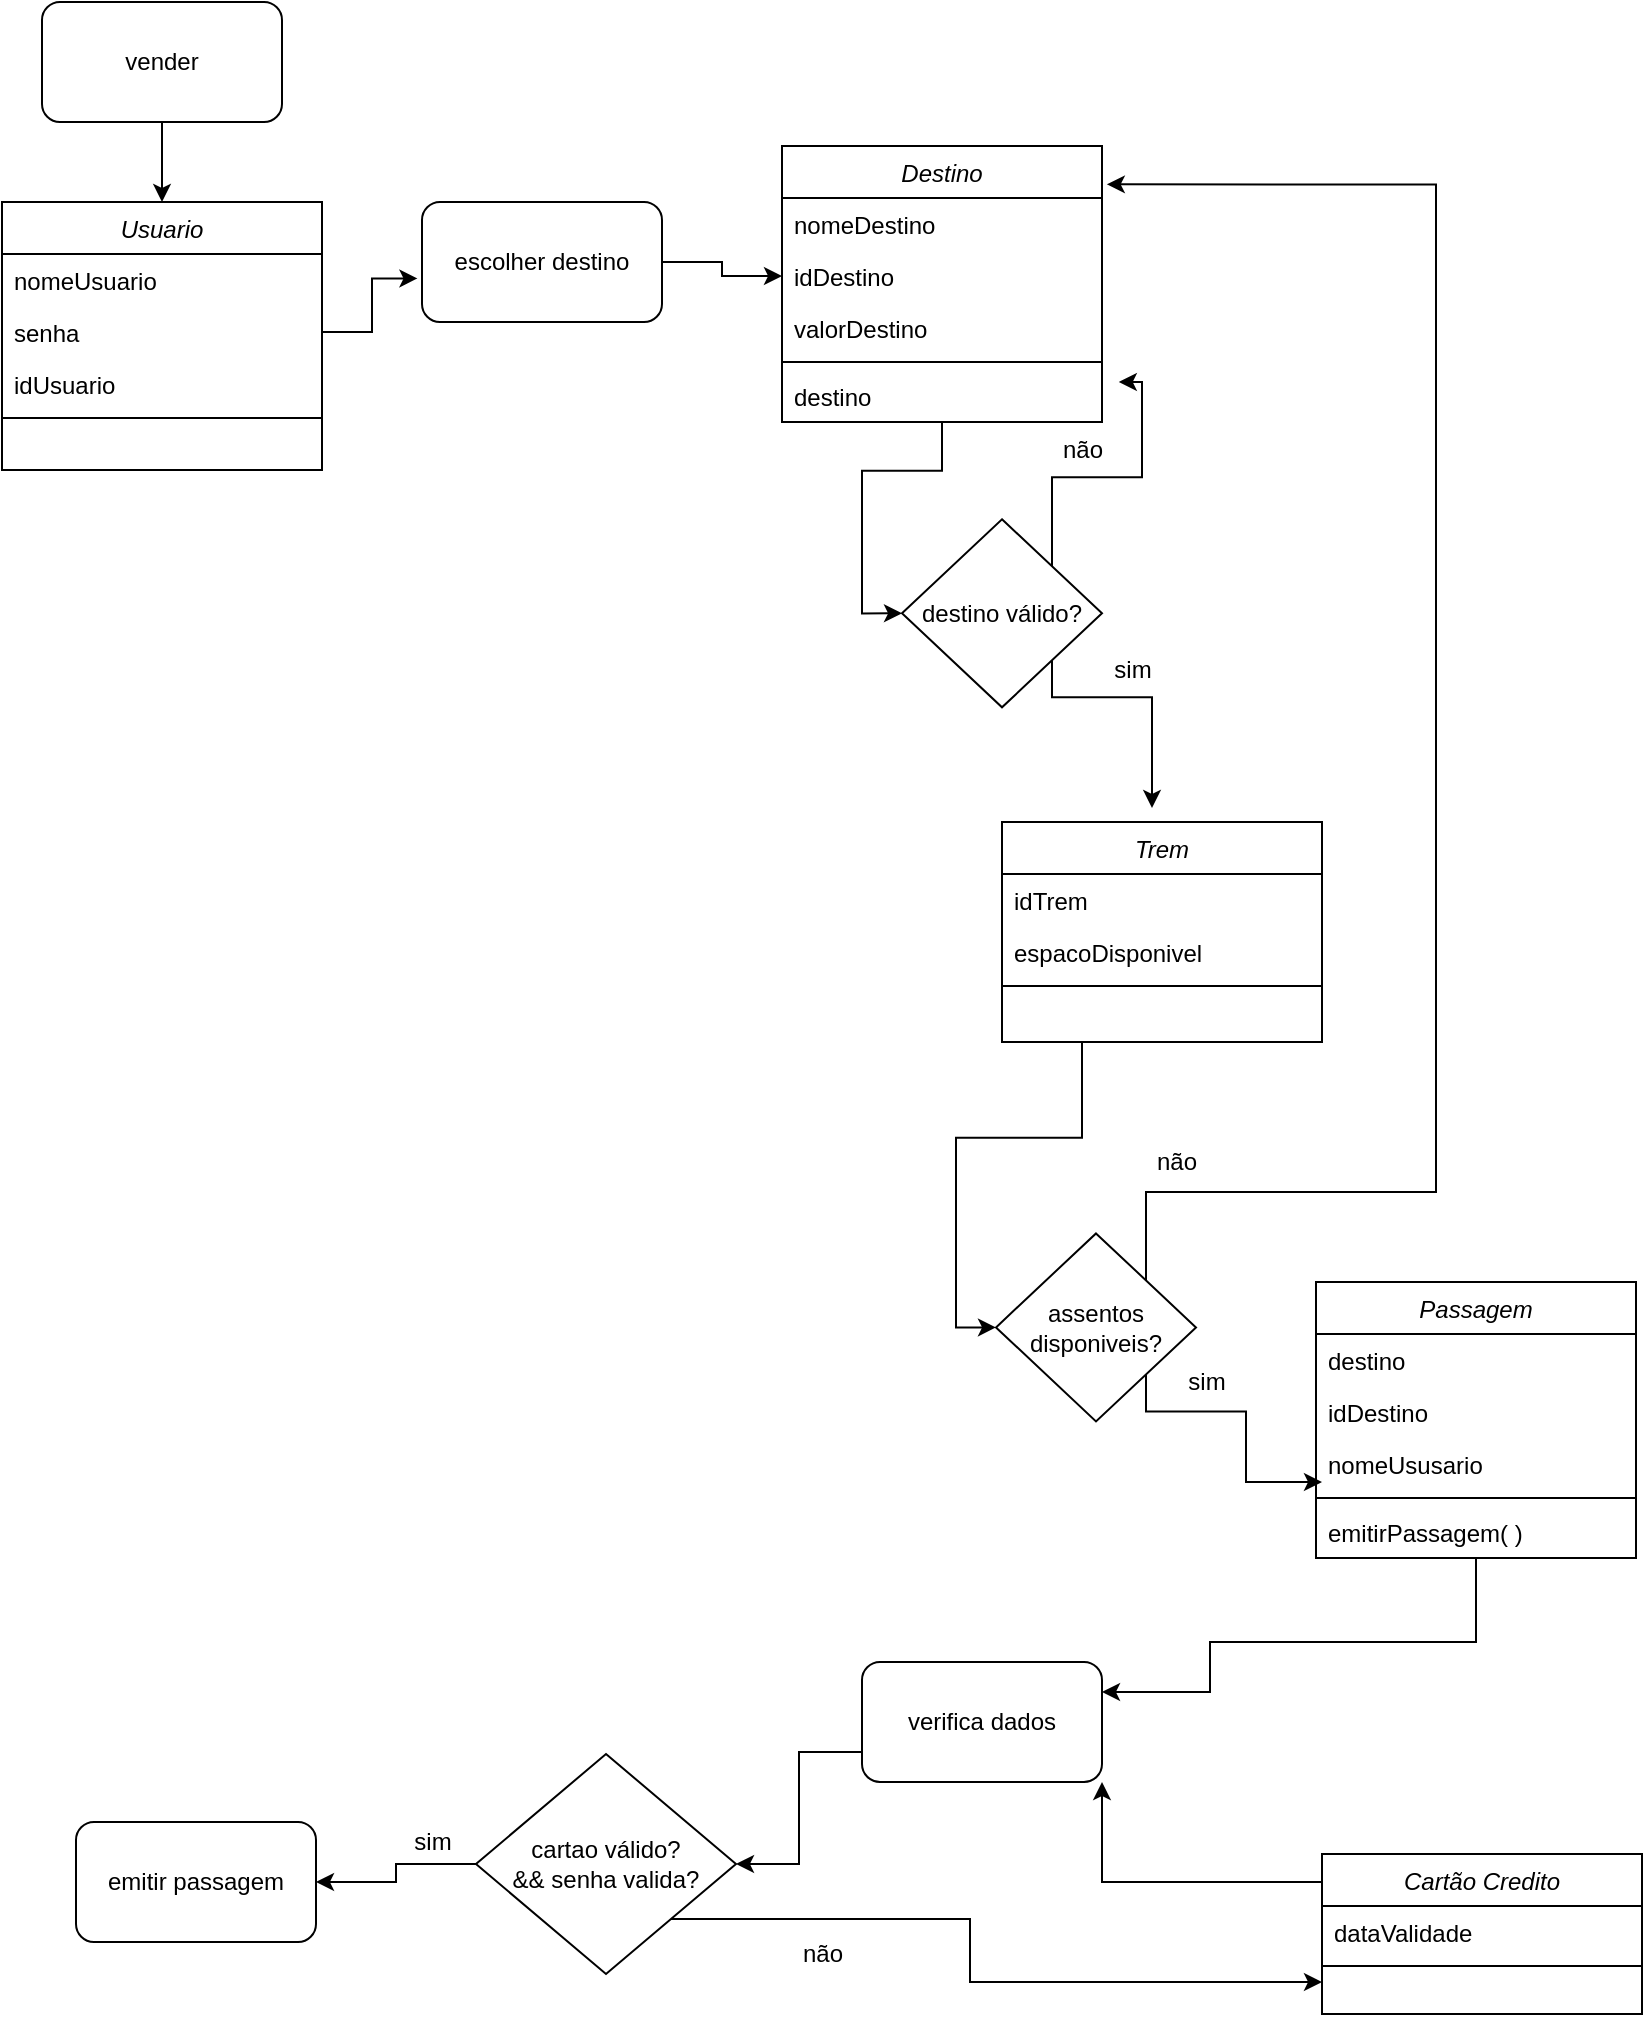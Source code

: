 <mxfile version="15.2.7" type="device"><diagram id="C5RBs43oDa-KdzZeNtuy" name="Page-1"><mxGraphModel dx="1304" dy="640" grid="1" gridSize="10" guides="1" tooltips="1" connect="1" arrows="1" fold="1" page="1" pageScale="1" pageWidth="827" pageHeight="1169" math="0" shadow="0"><root><mxCell id="WIyWlLk6GJQsqaUBKTNV-0"/><mxCell id="WIyWlLk6GJQsqaUBKTNV-1" parent="WIyWlLk6GJQsqaUBKTNV-0"/><mxCell id="lLpSTSV5DS22cL4O1Aug-88" style="edgeStyle=orthogonalEdgeStyle;rounded=0;orthogonalLoop=1;jettySize=auto;html=1;exitX=0;exitY=0.75;exitDx=0;exitDy=0;" edge="1" parent="WIyWlLk6GJQsqaUBKTNV-1" source="lLpSTSV5DS22cL4O1Aug-94" target="lLpSTSV5DS22cL4O1Aug-49"><mxGeometry relative="1" as="geometry"><mxPoint x="354.059" y="854" as="sourcePoint"/></mxGeometry></mxCell><mxCell id="lLpSTSV5DS22cL4O1Aug-95" style="edgeStyle=orthogonalEdgeStyle;rounded=0;orthogonalLoop=1;jettySize=auto;html=1;entryX=1;entryY=0.25;entryDx=0;entryDy=0;" edge="1" parent="WIyWlLk6GJQsqaUBKTNV-1" source="lLpSTSV5DS22cL4O1Aug-0" target="lLpSTSV5DS22cL4O1Aug-94"><mxGeometry relative="1" as="geometry"><Array as="points"><mxPoint x="737" y="830"/><mxPoint x="604" y="830"/><mxPoint x="604" y="855"/></Array></mxGeometry></mxCell><mxCell id="lLpSTSV5DS22cL4O1Aug-0" value="Passagem" style="swimlane;fontStyle=2;align=center;verticalAlign=top;childLayout=stackLayout;horizontal=1;startSize=26;horizontalStack=0;resizeParent=1;resizeLast=0;collapsible=1;marginBottom=0;rounded=0;shadow=0;strokeWidth=1;" vertex="1" parent="WIyWlLk6GJQsqaUBKTNV-1"><mxGeometry x="657" y="650" width="160" height="138" as="geometry"><mxRectangle x="230" y="140" width="160" height="26" as="alternateBounds"/></mxGeometry></mxCell><mxCell id="lLpSTSV5DS22cL4O1Aug-1" value="destino" style="text;align=left;verticalAlign=top;spacingLeft=4;spacingRight=4;overflow=hidden;rotatable=0;points=[[0,0.5],[1,0.5]];portConstraint=eastwest;" vertex="1" parent="lLpSTSV5DS22cL4O1Aug-0"><mxGeometry y="26" width="160" height="26" as="geometry"/></mxCell><mxCell id="lLpSTSV5DS22cL4O1Aug-2" value="idDestino" style="text;align=left;verticalAlign=top;spacingLeft=4;spacingRight=4;overflow=hidden;rotatable=0;points=[[0,0.5],[1,0.5]];portConstraint=eastwest;rounded=0;shadow=0;html=0;" vertex="1" parent="lLpSTSV5DS22cL4O1Aug-0"><mxGeometry y="52" width="160" height="26" as="geometry"/></mxCell><mxCell id="lLpSTSV5DS22cL4O1Aug-3" value="nomeUsusario" style="text;align=left;verticalAlign=top;spacingLeft=4;spacingRight=4;overflow=hidden;rotatable=0;points=[[0,0.5],[1,0.5]];portConstraint=eastwest;rounded=0;shadow=0;html=0;" vertex="1" parent="lLpSTSV5DS22cL4O1Aug-0"><mxGeometry y="78" width="160" height="26" as="geometry"/></mxCell><mxCell id="lLpSTSV5DS22cL4O1Aug-4" value="" style="line;html=1;strokeWidth=1;align=left;verticalAlign=middle;spacingTop=-1;spacingLeft=3;spacingRight=3;rotatable=0;labelPosition=right;points=[];portConstraint=eastwest;" vertex="1" parent="lLpSTSV5DS22cL4O1Aug-0"><mxGeometry y="104" width="160" height="8" as="geometry"/></mxCell><mxCell id="lLpSTSV5DS22cL4O1Aug-5" value="emitirPassagem( ) " style="text;align=left;verticalAlign=top;spacingLeft=4;spacingRight=4;overflow=hidden;rotatable=0;points=[[0,0.5],[1,0.5]];portConstraint=eastwest;" vertex="1" parent="lLpSTSV5DS22cL4O1Aug-0"><mxGeometry y="112" width="160" height="26" as="geometry"/></mxCell><mxCell id="lLpSTSV5DS22cL4O1Aug-89" style="edgeStyle=orthogonalEdgeStyle;rounded=0;orthogonalLoop=1;jettySize=auto;html=1;exitX=0.25;exitY=1;exitDx=0;exitDy=0;entryX=0;entryY=0.5;entryDx=0;entryDy=0;" edge="1" parent="WIyWlLk6GJQsqaUBKTNV-1" source="lLpSTSV5DS22cL4O1Aug-6" target="lLpSTSV5DS22cL4O1Aug-71"><mxGeometry relative="1" as="geometry"/></mxCell><mxCell id="lLpSTSV5DS22cL4O1Aug-6" value="Trem" style="swimlane;fontStyle=2;align=center;verticalAlign=top;childLayout=stackLayout;horizontal=1;startSize=26;horizontalStack=0;resizeParent=1;resizeLast=0;collapsible=1;marginBottom=0;rounded=0;shadow=0;strokeWidth=1;" vertex="1" parent="WIyWlLk6GJQsqaUBKTNV-1"><mxGeometry x="500" y="420" width="160" height="110" as="geometry"><mxRectangle x="230" y="140" width="160" height="26" as="alternateBounds"/></mxGeometry></mxCell><mxCell id="lLpSTSV5DS22cL4O1Aug-7" value="idTrem" style="text;align=left;verticalAlign=top;spacingLeft=4;spacingRight=4;overflow=hidden;rotatable=0;points=[[0,0.5],[1,0.5]];portConstraint=eastwest;" vertex="1" parent="lLpSTSV5DS22cL4O1Aug-6"><mxGeometry y="26" width="160" height="26" as="geometry"/></mxCell><mxCell id="lLpSTSV5DS22cL4O1Aug-8" value="espacoDisponivel" style="text;align=left;verticalAlign=top;spacingLeft=4;spacingRight=4;overflow=hidden;rotatable=0;points=[[0,0.5],[1,0.5]];portConstraint=eastwest;rounded=0;shadow=0;html=0;" vertex="1" parent="lLpSTSV5DS22cL4O1Aug-6"><mxGeometry y="52" width="160" height="26" as="geometry"/></mxCell><mxCell id="lLpSTSV5DS22cL4O1Aug-10" value="" style="line;html=1;strokeWidth=1;align=left;verticalAlign=middle;spacingTop=-1;spacingLeft=3;spacingRight=3;rotatable=0;labelPosition=right;points=[];portConstraint=eastwest;" vertex="1" parent="lLpSTSV5DS22cL4O1Aug-6"><mxGeometry y="78" width="160" height="8" as="geometry"/></mxCell><mxCell id="lLpSTSV5DS22cL4O1Aug-13" value="Usuario" style="swimlane;fontStyle=2;align=center;verticalAlign=top;childLayout=stackLayout;horizontal=1;startSize=26;horizontalStack=0;resizeParent=1;resizeLast=0;collapsible=1;marginBottom=0;rounded=0;shadow=0;strokeWidth=1;" vertex="1" parent="WIyWlLk6GJQsqaUBKTNV-1"><mxGeometry y="110" width="160" height="134" as="geometry"><mxRectangle x="230" y="140" width="160" height="26" as="alternateBounds"/></mxGeometry></mxCell><mxCell id="lLpSTSV5DS22cL4O1Aug-20" value="nomeUsuario" style="text;align=left;verticalAlign=top;spacingLeft=4;spacingRight=4;overflow=hidden;rotatable=0;points=[[0,0.5],[1,0.5]];portConstraint=eastwest;" vertex="1" parent="lLpSTSV5DS22cL4O1Aug-13"><mxGeometry y="26" width="160" height="26" as="geometry"/></mxCell><mxCell id="lLpSTSV5DS22cL4O1Aug-15" value="senha" style="text;align=left;verticalAlign=top;spacingLeft=4;spacingRight=4;overflow=hidden;rotatable=0;points=[[0,0.5],[1,0.5]];portConstraint=eastwest;rounded=0;shadow=0;html=0;" vertex="1" parent="lLpSTSV5DS22cL4O1Aug-13"><mxGeometry y="52" width="160" height="26" as="geometry"/></mxCell><mxCell id="lLpSTSV5DS22cL4O1Aug-16" value="idUsuario" style="text;align=left;verticalAlign=top;spacingLeft=4;spacingRight=4;overflow=hidden;rotatable=0;points=[[0,0.5],[1,0.5]];portConstraint=eastwest;rounded=0;shadow=0;html=0;" vertex="1" parent="lLpSTSV5DS22cL4O1Aug-13"><mxGeometry y="78" width="160" height="26" as="geometry"/></mxCell><mxCell id="lLpSTSV5DS22cL4O1Aug-17" value="" style="line;html=1;strokeWidth=1;align=left;verticalAlign=middle;spacingTop=-1;spacingLeft=3;spacingRight=3;rotatable=0;labelPosition=right;points=[];portConstraint=eastwest;" vertex="1" parent="lLpSTSV5DS22cL4O1Aug-13"><mxGeometry y="104" width="160" height="8" as="geometry"/></mxCell><mxCell id="lLpSTSV5DS22cL4O1Aug-96" style="edgeStyle=orthogonalEdgeStyle;rounded=0;orthogonalLoop=1;jettySize=auto;html=1;entryX=1;entryY=1;entryDx=0;entryDy=0;" edge="1" parent="WIyWlLk6GJQsqaUBKTNV-1" source="lLpSTSV5DS22cL4O1Aug-25" target="lLpSTSV5DS22cL4O1Aug-94"><mxGeometry relative="1" as="geometry"><Array as="points"><mxPoint x="550" y="950"/></Array></mxGeometry></mxCell><mxCell id="lLpSTSV5DS22cL4O1Aug-25" value="Cartão Credito" style="swimlane;fontStyle=2;align=center;verticalAlign=top;childLayout=stackLayout;horizontal=1;startSize=26;horizontalStack=0;resizeParent=1;resizeLast=0;collapsible=1;marginBottom=0;rounded=0;shadow=0;strokeWidth=1;" vertex="1" parent="WIyWlLk6GJQsqaUBKTNV-1"><mxGeometry x="660" y="936" width="160" height="80" as="geometry"><mxRectangle x="230" y="140" width="160" height="26" as="alternateBounds"/></mxGeometry></mxCell><mxCell id="lLpSTSV5DS22cL4O1Aug-27" value="dataValidade" style="text;align=left;verticalAlign=top;spacingLeft=4;spacingRight=4;overflow=hidden;rotatable=0;points=[[0,0.5],[1,0.5]];portConstraint=eastwest;rounded=0;shadow=0;html=0;" vertex="1" parent="lLpSTSV5DS22cL4O1Aug-25"><mxGeometry y="26" width="160" height="26" as="geometry"/></mxCell><mxCell id="lLpSTSV5DS22cL4O1Aug-29" value="" style="line;html=1;strokeWidth=1;align=left;verticalAlign=middle;spacingTop=-1;spacingLeft=3;spacingRight=3;rotatable=0;labelPosition=right;points=[];portConstraint=eastwest;" vertex="1" parent="lLpSTSV5DS22cL4O1Aug-25"><mxGeometry y="52" width="160" height="8" as="geometry"/></mxCell><mxCell id="lLpSTSV5DS22cL4O1Aug-93" style="edgeStyle=orthogonalEdgeStyle;rounded=0;orthogonalLoop=1;jettySize=auto;html=1;entryX=0;entryY=0.5;entryDx=0;entryDy=0;" edge="1" parent="WIyWlLk6GJQsqaUBKTNV-1" source="lLpSTSV5DS22cL4O1Aug-37" target="lLpSTSV5DS22cL4O1Aug-65"><mxGeometry relative="1" as="geometry"/></mxCell><mxCell id="lLpSTSV5DS22cL4O1Aug-37" value="Destino" style="swimlane;fontStyle=2;align=center;verticalAlign=top;childLayout=stackLayout;horizontal=1;startSize=26;horizontalStack=0;resizeParent=1;resizeLast=0;collapsible=1;marginBottom=0;rounded=0;shadow=0;strokeWidth=1;" vertex="1" parent="WIyWlLk6GJQsqaUBKTNV-1"><mxGeometry x="390" y="82" width="160" height="138" as="geometry"><mxRectangle x="230" y="140" width="160" height="26" as="alternateBounds"/></mxGeometry></mxCell><mxCell id="lLpSTSV5DS22cL4O1Aug-38" value="nomeDestino" style="text;align=left;verticalAlign=top;spacingLeft=4;spacingRight=4;overflow=hidden;rotatable=0;points=[[0,0.5],[1,0.5]];portConstraint=eastwest;" vertex="1" parent="lLpSTSV5DS22cL4O1Aug-37"><mxGeometry y="26" width="160" height="26" as="geometry"/></mxCell><mxCell id="lLpSTSV5DS22cL4O1Aug-39" value="idDestino" style="text;align=left;verticalAlign=top;spacingLeft=4;spacingRight=4;overflow=hidden;rotatable=0;points=[[0,0.5],[1,0.5]];portConstraint=eastwest;rounded=0;shadow=0;html=0;" vertex="1" parent="lLpSTSV5DS22cL4O1Aug-37"><mxGeometry y="52" width="160" height="26" as="geometry"/></mxCell><mxCell id="lLpSTSV5DS22cL4O1Aug-40" value="valorDestino" style="text;align=left;verticalAlign=top;spacingLeft=4;spacingRight=4;overflow=hidden;rotatable=0;points=[[0,0.5],[1,0.5]];portConstraint=eastwest;rounded=0;shadow=0;html=0;" vertex="1" parent="lLpSTSV5DS22cL4O1Aug-37"><mxGeometry y="78" width="160" height="26" as="geometry"/></mxCell><mxCell id="lLpSTSV5DS22cL4O1Aug-41" value="" style="line;html=1;strokeWidth=1;align=left;verticalAlign=middle;spacingTop=-1;spacingLeft=3;spacingRight=3;rotatable=0;labelPosition=right;points=[];portConstraint=eastwest;" vertex="1" parent="lLpSTSV5DS22cL4O1Aug-37"><mxGeometry y="104" width="160" height="8" as="geometry"/></mxCell><mxCell id="lLpSTSV5DS22cL4O1Aug-42" value="destino" style="text;align=left;verticalAlign=top;spacingLeft=4;spacingRight=4;overflow=hidden;rotatable=0;points=[[0,0.5],[1,0.5]];portConstraint=eastwest;" vertex="1" parent="lLpSTSV5DS22cL4O1Aug-37"><mxGeometry y="112" width="160" height="26" as="geometry"/></mxCell><mxCell id="lLpSTSV5DS22cL4O1Aug-50" style="edgeStyle=orthogonalEdgeStyle;rounded=0;orthogonalLoop=1;jettySize=auto;html=1;exitX=1;exitY=1;exitDx=0;exitDy=0;" edge="1" parent="WIyWlLk6GJQsqaUBKTNV-1" source="lLpSTSV5DS22cL4O1Aug-49"><mxGeometry relative="1" as="geometry"><mxPoint x="660" y="1000" as="targetPoint"/><Array as="points"><mxPoint x="484" y="968"/><mxPoint x="484" y="1000"/><mxPoint x="660" y="1000"/></Array></mxGeometry></mxCell><mxCell id="lLpSTSV5DS22cL4O1Aug-87" style="edgeStyle=orthogonalEdgeStyle;rounded=0;orthogonalLoop=1;jettySize=auto;html=1;exitX=0;exitY=0.5;exitDx=0;exitDy=0;" edge="1" parent="WIyWlLk6GJQsqaUBKTNV-1" source="lLpSTSV5DS22cL4O1Aug-49" target="lLpSTSV5DS22cL4O1Aug-75"><mxGeometry relative="1" as="geometry"><Array as="points"><mxPoint x="197" y="941"/><mxPoint x="197" y="950"/></Array></mxGeometry></mxCell><mxCell id="lLpSTSV5DS22cL4O1Aug-49" value="cartao válido?&lt;br&gt;&amp;amp;&amp;amp; senha valida?" style="rhombus;whiteSpace=wrap;html=1;" vertex="1" parent="WIyWlLk6GJQsqaUBKTNV-1"><mxGeometry x="237" y="886" width="130" height="110" as="geometry"/></mxCell><mxCell id="lLpSTSV5DS22cL4O1Aug-51" value="não" style="text;html=1;align=center;verticalAlign=middle;resizable=0;points=[];autosize=1;strokeColor=none;fillColor=none;" vertex="1" parent="WIyWlLk6GJQsqaUBKTNV-1"><mxGeometry x="390" y="976" width="40" height="20" as="geometry"/></mxCell><mxCell id="lLpSTSV5DS22cL4O1Aug-54" value="sim" style="text;html=1;align=center;verticalAlign=middle;resizable=0;points=[];autosize=1;strokeColor=none;fillColor=none;" vertex="1" parent="WIyWlLk6GJQsqaUBKTNV-1"><mxGeometry x="200" y="920" width="30" height="20" as="geometry"/></mxCell><mxCell id="lLpSTSV5DS22cL4O1Aug-90" style="edgeStyle=orthogonalEdgeStyle;rounded=0;orthogonalLoop=1;jettySize=auto;html=1;exitX=0.5;exitY=1;exitDx=0;exitDy=0;entryX=0.5;entryY=0;entryDx=0;entryDy=0;" edge="1" parent="WIyWlLk6GJQsqaUBKTNV-1" source="lLpSTSV5DS22cL4O1Aug-61" target="lLpSTSV5DS22cL4O1Aug-13"><mxGeometry relative="1" as="geometry"/></mxCell><mxCell id="lLpSTSV5DS22cL4O1Aug-61" value="vender" style="rounded=1;whiteSpace=wrap;html=1;" vertex="1" parent="WIyWlLk6GJQsqaUBKTNV-1"><mxGeometry x="20" y="10" width="120" height="60" as="geometry"/></mxCell><mxCell id="lLpSTSV5DS22cL4O1Aug-92" style="edgeStyle=orthogonalEdgeStyle;rounded=0;orthogonalLoop=1;jettySize=auto;html=1;entryX=0;entryY=0.5;entryDx=0;entryDy=0;" edge="1" parent="WIyWlLk6GJQsqaUBKTNV-1" source="lLpSTSV5DS22cL4O1Aug-62" target="lLpSTSV5DS22cL4O1Aug-39"><mxGeometry relative="1" as="geometry"/></mxCell><mxCell id="lLpSTSV5DS22cL4O1Aug-62" value="escolher destino" style="rounded=1;whiteSpace=wrap;html=1;" vertex="1" parent="WIyWlLk6GJQsqaUBKTNV-1"><mxGeometry x="210" y="110" width="120" height="60" as="geometry"/></mxCell><mxCell id="lLpSTSV5DS22cL4O1Aug-63" style="edgeStyle=orthogonalEdgeStyle;rounded=0;orthogonalLoop=1;jettySize=auto;html=1;exitX=1;exitY=1;exitDx=0;exitDy=0;" edge="1" parent="WIyWlLk6GJQsqaUBKTNV-1" source="lLpSTSV5DS22cL4O1Aug-65"><mxGeometry relative="1" as="geometry"><mxPoint x="575" y="413" as="targetPoint"/><Array as="points"><mxPoint x="525" y="357.66"/><mxPoint x="575" y="357.66"/></Array></mxGeometry></mxCell><mxCell id="lLpSTSV5DS22cL4O1Aug-64" style="edgeStyle=orthogonalEdgeStyle;rounded=0;orthogonalLoop=1;jettySize=auto;html=1;exitX=1;exitY=0;exitDx=0;exitDy=0;entryX=0.865;entryY=1.167;entryDx=0;entryDy=0;entryPerimeter=0;" edge="1" parent="WIyWlLk6GJQsqaUBKTNV-1" source="lLpSTSV5DS22cL4O1Aug-65"><mxGeometry relative="1" as="geometry"><mxPoint x="558.4" y="200.002" as="targetPoint"/><Array as="points"><mxPoint x="525" y="247.66"/><mxPoint x="570" y="247.66"/><mxPoint x="570" y="199.66"/></Array></mxGeometry></mxCell><mxCell id="lLpSTSV5DS22cL4O1Aug-65" value="destino válido?" style="rhombus;whiteSpace=wrap;html=1;" vertex="1" parent="WIyWlLk6GJQsqaUBKTNV-1"><mxGeometry x="450" y="268.66" width="100" height="94" as="geometry"/></mxCell><mxCell id="lLpSTSV5DS22cL4O1Aug-66" value="não" style="text;html=1;align=center;verticalAlign=middle;resizable=0;points=[];autosize=1;strokeColor=none;fillColor=none;" vertex="1" parent="WIyWlLk6GJQsqaUBKTNV-1"><mxGeometry x="520" y="224.0" width="40" height="20" as="geometry"/></mxCell><mxCell id="lLpSTSV5DS22cL4O1Aug-67" value="sim" style="text;html=1;align=center;verticalAlign=middle;resizable=0;points=[];autosize=1;strokeColor=none;fillColor=none;" vertex="1" parent="WIyWlLk6GJQsqaUBKTNV-1"><mxGeometry x="550" y="334.0" width="30" height="20" as="geometry"/></mxCell><mxCell id="lLpSTSV5DS22cL4O1Aug-69" style="edgeStyle=orthogonalEdgeStyle;rounded=0;orthogonalLoop=1;jettySize=auto;html=1;exitX=1;exitY=1;exitDx=0;exitDy=0;" edge="1" parent="WIyWlLk6GJQsqaUBKTNV-1" source="lLpSTSV5DS22cL4O1Aug-71"><mxGeometry relative="1" as="geometry"><mxPoint x="660" y="750" as="targetPoint"/><Array as="points"><mxPoint x="572" y="714.7"/><mxPoint x="622" y="714.7"/></Array></mxGeometry></mxCell><mxCell id="lLpSTSV5DS22cL4O1Aug-70" style="edgeStyle=orthogonalEdgeStyle;rounded=0;orthogonalLoop=1;jettySize=auto;html=1;exitX=1;exitY=0;exitDx=0;exitDy=0;entryX=1.015;entryY=0.139;entryDx=0;entryDy=0;entryPerimeter=0;" edge="1" parent="WIyWlLk6GJQsqaUBKTNV-1" source="lLpSTSV5DS22cL4O1Aug-71" target="lLpSTSV5DS22cL4O1Aug-37"><mxGeometry relative="1" as="geometry"><mxPoint x="717" y="510" as="targetPoint"/><Array as="points"><mxPoint x="572" y="605"/><mxPoint x="717" y="605"/><mxPoint x="717" y="101"/></Array></mxGeometry></mxCell><mxCell id="lLpSTSV5DS22cL4O1Aug-71" value="assentos disponiveis?" style="rhombus;whiteSpace=wrap;html=1;" vertex="1" parent="WIyWlLk6GJQsqaUBKTNV-1"><mxGeometry x="497" y="625.7" width="100" height="94" as="geometry"/></mxCell><mxCell id="lLpSTSV5DS22cL4O1Aug-72" value="não" style="text;html=1;align=center;verticalAlign=middle;resizable=0;points=[];autosize=1;strokeColor=none;fillColor=none;" vertex="1" parent="WIyWlLk6GJQsqaUBKTNV-1"><mxGeometry x="567" y="580" width="40" height="20" as="geometry"/></mxCell><mxCell id="lLpSTSV5DS22cL4O1Aug-73" value="sim" style="text;html=1;align=center;verticalAlign=middle;resizable=0;points=[];autosize=1;strokeColor=none;fillColor=none;" vertex="1" parent="WIyWlLk6GJQsqaUBKTNV-1"><mxGeometry x="587" y="690" width="30" height="20" as="geometry"/></mxCell><mxCell id="lLpSTSV5DS22cL4O1Aug-75" value="emitir passagem" style="rounded=1;whiteSpace=wrap;html=1;" vertex="1" parent="WIyWlLk6GJQsqaUBKTNV-1"><mxGeometry x="37" y="920" width="120" height="60" as="geometry"/></mxCell><mxCell id="lLpSTSV5DS22cL4O1Aug-91" style="edgeStyle=orthogonalEdgeStyle;rounded=0;orthogonalLoop=1;jettySize=auto;html=1;exitX=1;exitY=0.5;exitDx=0;exitDy=0;entryX=-0.019;entryY=0.637;entryDx=0;entryDy=0;entryPerimeter=0;" edge="1" parent="WIyWlLk6GJQsqaUBKTNV-1" source="lLpSTSV5DS22cL4O1Aug-15" target="lLpSTSV5DS22cL4O1Aug-62"><mxGeometry relative="1" as="geometry"/></mxCell><mxCell id="lLpSTSV5DS22cL4O1Aug-94" value="verifica dados" style="rounded=1;whiteSpace=wrap;html=1;" vertex="1" parent="WIyWlLk6GJQsqaUBKTNV-1"><mxGeometry x="430" y="840" width="120" height="60" as="geometry"/></mxCell></root></mxGraphModel></diagram></mxfile>